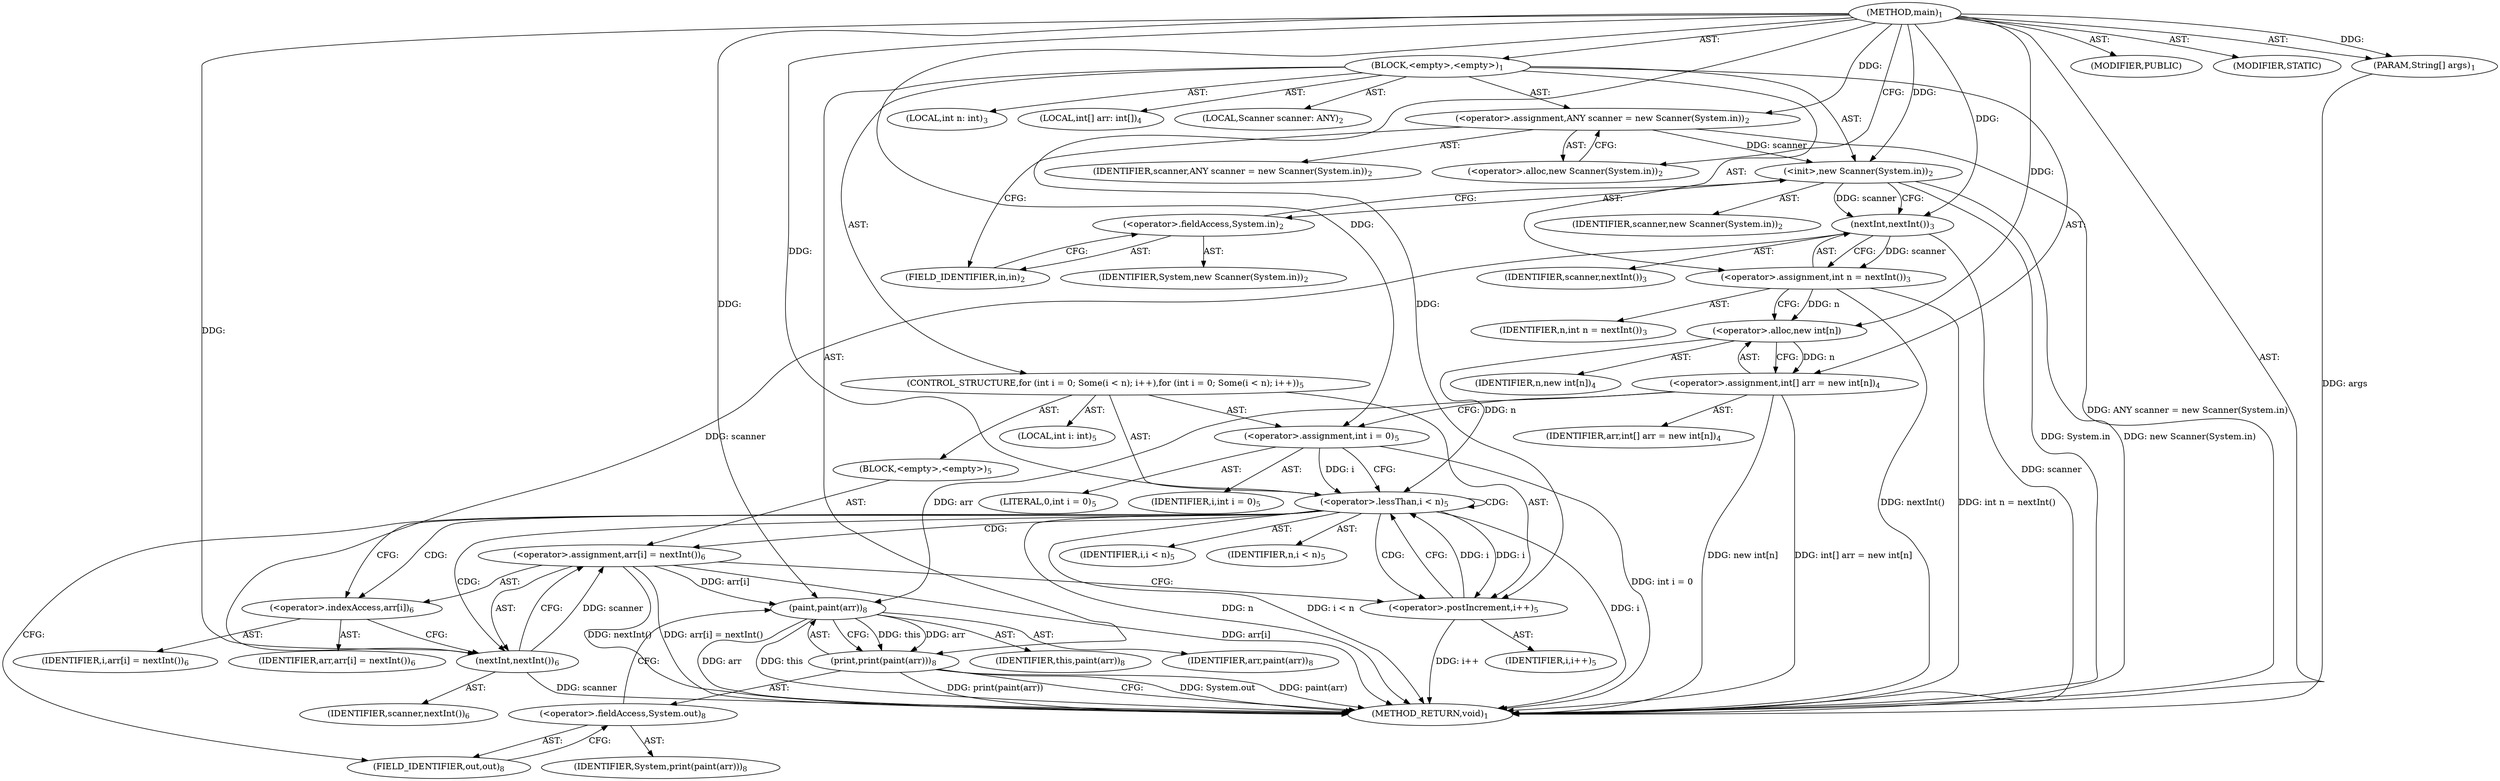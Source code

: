 digraph "main" {  
"19" [label = <(METHOD,main)<SUB>1</SUB>> ]
"20" [label = <(PARAM,String[] args)<SUB>1</SUB>> ]
"21" [label = <(BLOCK,&lt;empty&gt;,&lt;empty&gt;)<SUB>1</SUB>> ]
"4" [label = <(LOCAL,Scanner scanner: ANY)<SUB>2</SUB>> ]
"22" [label = <(&lt;operator&gt;.assignment,ANY scanner = new Scanner(System.in))<SUB>2</SUB>> ]
"23" [label = <(IDENTIFIER,scanner,ANY scanner = new Scanner(System.in))<SUB>2</SUB>> ]
"24" [label = <(&lt;operator&gt;.alloc,new Scanner(System.in))<SUB>2</SUB>> ]
"25" [label = <(&lt;init&gt;,new Scanner(System.in))<SUB>2</SUB>> ]
"3" [label = <(IDENTIFIER,scanner,new Scanner(System.in))<SUB>2</SUB>> ]
"26" [label = <(&lt;operator&gt;.fieldAccess,System.in)<SUB>2</SUB>> ]
"27" [label = <(IDENTIFIER,System,new Scanner(System.in))<SUB>2</SUB>> ]
"28" [label = <(FIELD_IDENTIFIER,in,in)<SUB>2</SUB>> ]
"29" [label = <(LOCAL,int n: int)<SUB>3</SUB>> ]
"30" [label = <(&lt;operator&gt;.assignment,int n = nextInt())<SUB>3</SUB>> ]
"31" [label = <(IDENTIFIER,n,int n = nextInt())<SUB>3</SUB>> ]
"32" [label = <(nextInt,nextInt())<SUB>3</SUB>> ]
"33" [label = <(IDENTIFIER,scanner,nextInt())<SUB>3</SUB>> ]
"34" [label = <(LOCAL,int[] arr: int[])<SUB>4</SUB>> ]
"35" [label = <(&lt;operator&gt;.assignment,int[] arr = new int[n])<SUB>4</SUB>> ]
"36" [label = <(IDENTIFIER,arr,int[] arr = new int[n])<SUB>4</SUB>> ]
"37" [label = <(&lt;operator&gt;.alloc,new int[n])> ]
"38" [label = <(IDENTIFIER,n,new int[n])<SUB>4</SUB>> ]
"39" [label = <(CONTROL_STRUCTURE,for (int i = 0; Some(i &lt; n); i++),for (int i = 0; Some(i &lt; n); i++))<SUB>5</SUB>> ]
"40" [label = <(LOCAL,int i: int)<SUB>5</SUB>> ]
"41" [label = <(&lt;operator&gt;.assignment,int i = 0)<SUB>5</SUB>> ]
"42" [label = <(IDENTIFIER,i,int i = 0)<SUB>5</SUB>> ]
"43" [label = <(LITERAL,0,int i = 0)<SUB>5</SUB>> ]
"44" [label = <(&lt;operator&gt;.lessThan,i &lt; n)<SUB>5</SUB>> ]
"45" [label = <(IDENTIFIER,i,i &lt; n)<SUB>5</SUB>> ]
"46" [label = <(IDENTIFIER,n,i &lt; n)<SUB>5</SUB>> ]
"47" [label = <(&lt;operator&gt;.postIncrement,i++)<SUB>5</SUB>> ]
"48" [label = <(IDENTIFIER,i,i++)<SUB>5</SUB>> ]
"49" [label = <(BLOCK,&lt;empty&gt;,&lt;empty&gt;)<SUB>5</SUB>> ]
"50" [label = <(&lt;operator&gt;.assignment,arr[i] = nextInt())<SUB>6</SUB>> ]
"51" [label = <(&lt;operator&gt;.indexAccess,arr[i])<SUB>6</SUB>> ]
"52" [label = <(IDENTIFIER,arr,arr[i] = nextInt())<SUB>6</SUB>> ]
"53" [label = <(IDENTIFIER,i,arr[i] = nextInt())<SUB>6</SUB>> ]
"54" [label = <(nextInt,nextInt())<SUB>6</SUB>> ]
"55" [label = <(IDENTIFIER,scanner,nextInt())<SUB>6</SUB>> ]
"56" [label = <(print,print(paint(arr)))<SUB>8</SUB>> ]
"57" [label = <(&lt;operator&gt;.fieldAccess,System.out)<SUB>8</SUB>> ]
"58" [label = <(IDENTIFIER,System,print(paint(arr)))<SUB>8</SUB>> ]
"59" [label = <(FIELD_IDENTIFIER,out,out)<SUB>8</SUB>> ]
"60" [label = <(paint,paint(arr))<SUB>8</SUB>> ]
"61" [label = <(IDENTIFIER,this,paint(arr))<SUB>8</SUB>> ]
"62" [label = <(IDENTIFIER,arr,paint(arr))<SUB>8</SUB>> ]
"63" [label = <(MODIFIER,PUBLIC)> ]
"64" [label = <(MODIFIER,STATIC)> ]
"65" [label = <(METHOD_RETURN,void)<SUB>1</SUB>> ]
  "19" -> "20"  [ label = "AST: "] 
  "19" -> "21"  [ label = "AST: "] 
  "19" -> "63"  [ label = "AST: "] 
  "19" -> "64"  [ label = "AST: "] 
  "19" -> "65"  [ label = "AST: "] 
  "21" -> "4"  [ label = "AST: "] 
  "21" -> "22"  [ label = "AST: "] 
  "21" -> "25"  [ label = "AST: "] 
  "21" -> "29"  [ label = "AST: "] 
  "21" -> "30"  [ label = "AST: "] 
  "21" -> "34"  [ label = "AST: "] 
  "21" -> "35"  [ label = "AST: "] 
  "21" -> "39"  [ label = "AST: "] 
  "21" -> "56"  [ label = "AST: "] 
  "22" -> "23"  [ label = "AST: "] 
  "22" -> "24"  [ label = "AST: "] 
  "25" -> "3"  [ label = "AST: "] 
  "25" -> "26"  [ label = "AST: "] 
  "26" -> "27"  [ label = "AST: "] 
  "26" -> "28"  [ label = "AST: "] 
  "30" -> "31"  [ label = "AST: "] 
  "30" -> "32"  [ label = "AST: "] 
  "32" -> "33"  [ label = "AST: "] 
  "35" -> "36"  [ label = "AST: "] 
  "35" -> "37"  [ label = "AST: "] 
  "37" -> "38"  [ label = "AST: "] 
  "39" -> "40"  [ label = "AST: "] 
  "39" -> "41"  [ label = "AST: "] 
  "39" -> "44"  [ label = "AST: "] 
  "39" -> "47"  [ label = "AST: "] 
  "39" -> "49"  [ label = "AST: "] 
  "41" -> "42"  [ label = "AST: "] 
  "41" -> "43"  [ label = "AST: "] 
  "44" -> "45"  [ label = "AST: "] 
  "44" -> "46"  [ label = "AST: "] 
  "47" -> "48"  [ label = "AST: "] 
  "49" -> "50"  [ label = "AST: "] 
  "50" -> "51"  [ label = "AST: "] 
  "50" -> "54"  [ label = "AST: "] 
  "51" -> "52"  [ label = "AST: "] 
  "51" -> "53"  [ label = "AST: "] 
  "54" -> "55"  [ label = "AST: "] 
  "56" -> "57"  [ label = "AST: "] 
  "56" -> "60"  [ label = "AST: "] 
  "57" -> "58"  [ label = "AST: "] 
  "57" -> "59"  [ label = "AST: "] 
  "60" -> "61"  [ label = "AST: "] 
  "60" -> "62"  [ label = "AST: "] 
  "22" -> "28"  [ label = "CFG: "] 
  "25" -> "32"  [ label = "CFG: "] 
  "30" -> "37"  [ label = "CFG: "] 
  "35" -> "41"  [ label = "CFG: "] 
  "56" -> "65"  [ label = "CFG: "] 
  "24" -> "22"  [ label = "CFG: "] 
  "26" -> "25"  [ label = "CFG: "] 
  "32" -> "30"  [ label = "CFG: "] 
  "37" -> "35"  [ label = "CFG: "] 
  "41" -> "44"  [ label = "CFG: "] 
  "44" -> "51"  [ label = "CFG: "] 
  "44" -> "59"  [ label = "CFG: "] 
  "47" -> "44"  [ label = "CFG: "] 
  "57" -> "60"  [ label = "CFG: "] 
  "60" -> "56"  [ label = "CFG: "] 
  "28" -> "26"  [ label = "CFG: "] 
  "50" -> "47"  [ label = "CFG: "] 
  "59" -> "57"  [ label = "CFG: "] 
  "51" -> "54"  [ label = "CFG: "] 
  "54" -> "50"  [ label = "CFG: "] 
  "19" -> "24"  [ label = "CFG: "] 
  "20" -> "65"  [ label = "DDG: args"] 
  "22" -> "65"  [ label = "DDG: ANY scanner = new Scanner(System.in)"] 
  "25" -> "65"  [ label = "DDG: System.in"] 
  "25" -> "65"  [ label = "DDG: new Scanner(System.in)"] 
  "32" -> "65"  [ label = "DDG: scanner"] 
  "30" -> "65"  [ label = "DDG: nextInt()"] 
  "30" -> "65"  [ label = "DDG: int n = nextInt()"] 
  "35" -> "65"  [ label = "DDG: new int[n]"] 
  "35" -> "65"  [ label = "DDG: int[] arr = new int[n]"] 
  "41" -> "65"  [ label = "DDG: int i = 0"] 
  "44" -> "65"  [ label = "DDG: i"] 
  "44" -> "65"  [ label = "DDG: n"] 
  "44" -> "65"  [ label = "DDG: i &lt; n"] 
  "56" -> "65"  [ label = "DDG: System.out"] 
  "60" -> "65"  [ label = "DDG: arr"] 
  "56" -> "65"  [ label = "DDG: paint(arr)"] 
  "56" -> "65"  [ label = "DDG: print(paint(arr))"] 
  "50" -> "65"  [ label = "DDG: arr[i]"] 
  "54" -> "65"  [ label = "DDG: scanner"] 
  "50" -> "65"  [ label = "DDG: nextInt()"] 
  "50" -> "65"  [ label = "DDG: arr[i] = nextInt()"] 
  "47" -> "65"  [ label = "DDG: i++"] 
  "60" -> "65"  [ label = "DDG: this"] 
  "19" -> "20"  [ label = "DDG: "] 
  "19" -> "22"  [ label = "DDG: "] 
  "32" -> "30"  [ label = "DDG: scanner"] 
  "37" -> "35"  [ label = "DDG: n"] 
  "22" -> "25"  [ label = "DDG: scanner"] 
  "19" -> "25"  [ label = "DDG: "] 
  "19" -> "41"  [ label = "DDG: "] 
  "60" -> "56"  [ label = "DDG: this"] 
  "60" -> "56"  [ label = "DDG: arr"] 
  "25" -> "32"  [ label = "DDG: scanner"] 
  "19" -> "32"  [ label = "DDG: "] 
  "30" -> "37"  [ label = "DDG: n"] 
  "19" -> "37"  [ label = "DDG: "] 
  "41" -> "44"  [ label = "DDG: i"] 
  "47" -> "44"  [ label = "DDG: i"] 
  "19" -> "44"  [ label = "DDG: "] 
  "37" -> "44"  [ label = "DDG: n"] 
  "44" -> "47"  [ label = "DDG: i"] 
  "19" -> "47"  [ label = "DDG: "] 
  "54" -> "50"  [ label = "DDG: scanner"] 
  "19" -> "60"  [ label = "DDG: "] 
  "35" -> "60"  [ label = "DDG: arr"] 
  "50" -> "60"  [ label = "DDG: arr[i]"] 
  "32" -> "54"  [ label = "DDG: scanner"] 
  "19" -> "54"  [ label = "DDG: "] 
  "44" -> "47"  [ label = "CDG: "] 
  "44" -> "50"  [ label = "CDG: "] 
  "44" -> "51"  [ label = "CDG: "] 
  "44" -> "44"  [ label = "CDG: "] 
  "44" -> "54"  [ label = "CDG: "] 
}
